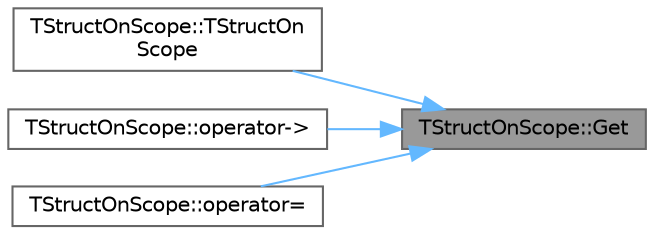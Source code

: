 digraph "TStructOnScope::Get"
{
 // INTERACTIVE_SVG=YES
 // LATEX_PDF_SIZE
  bgcolor="transparent";
  edge [fontname=Helvetica,fontsize=10,labelfontname=Helvetica,labelfontsize=10];
  node [fontname=Helvetica,fontsize=10,shape=box,height=0.2,width=0.4];
  rankdir="RL";
  Node1 [id="Node000001",label="TStructOnScope::Get",height=0.2,width=0.4,color="gray40", fillcolor="grey60", style="filled", fontcolor="black",tooltip=" "];
  Node1 -> Node2 [id="edge1_Node000001_Node000002",dir="back",color="steelblue1",style="solid",tooltip=" "];
  Node2 [id="Node000002",label="TStructOnScope::TStructOn\lScope",height=0.2,width=0.4,color="grey40", fillcolor="white", style="filled",URL="$d1/d04/classTStructOnScope.html#ac1e9e5508a1777b06ecc496ae875d4c2",tooltip=" "];
  Node1 -> Node3 [id="edge2_Node000001_Node000003",dir="back",color="steelblue1",style="solid",tooltip=" "];
  Node3 [id="Node000003",label="TStructOnScope::operator-\>",height=0.2,width=0.4,color="grey40", fillcolor="white", style="filled",URL="$d1/d04/classTStructOnScope.html#acfb73adca1e5e602c822d3cda7718cbb",tooltip=" "];
  Node1 -> Node4 [id="edge3_Node000001_Node000004",dir="back",color="steelblue1",style="solid",tooltip=" "];
  Node4 [id="Node000004",label="TStructOnScope::operator=",height=0.2,width=0.4,color="grey40", fillcolor="white", style="filled",URL="$d1/d04/classTStructOnScope.html#a3a69225dfd0cf85732204c8cb8553e6e",tooltip=" "];
}
